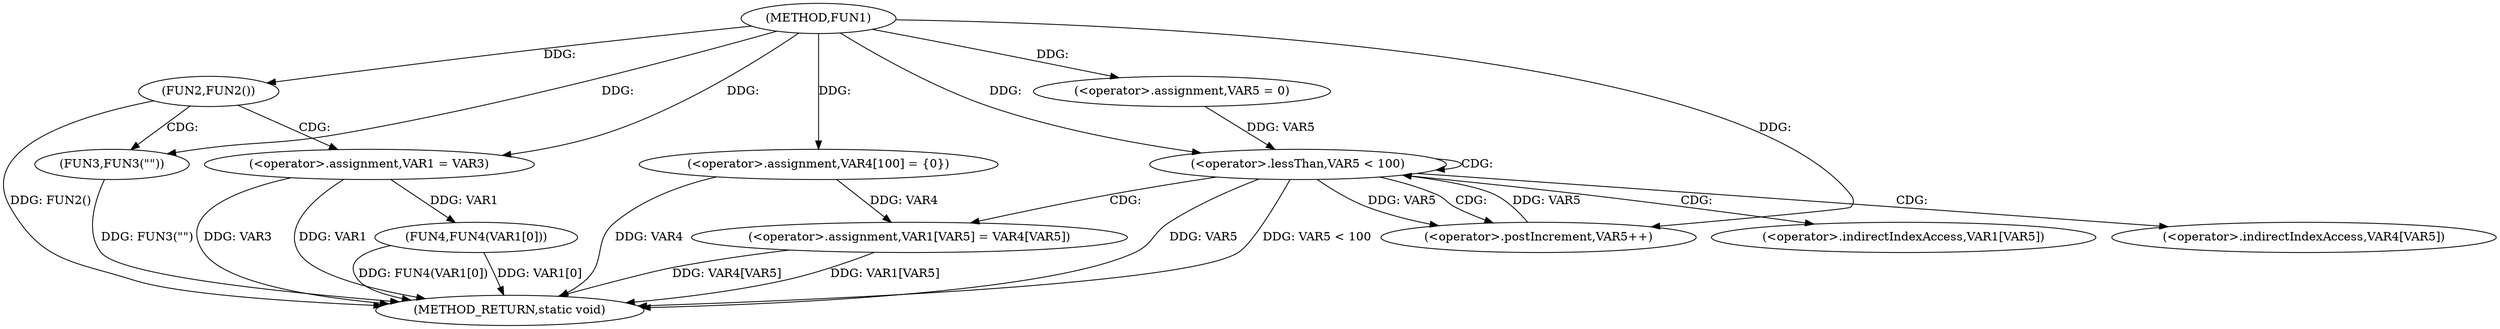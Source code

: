 digraph FUN1 {  
"1000100" [label = "(METHOD,FUN1)" ]
"1000142" [label = "(METHOD_RETURN,static void)" ]
"1000106" [label = "(FUN2,FUN2())" ]
"1000108" [label = "(FUN3,FUN3(\"\"))" ]
"1000112" [label = "(<operator>.assignment,VAR1 = VAR3)" ]
"1000117" [label = "(<operator>.assignment,VAR4[100] = {0})" ]
"1000122" [label = "(<operator>.assignment,VAR5 = 0)" ]
"1000125" [label = "(<operator>.lessThan,VAR5 < 100)" ]
"1000128" [label = "(<operator>.postIncrement,VAR5++)" ]
"1000131" [label = "(<operator>.assignment,VAR1[VAR5] = VAR4[VAR5])" ]
"1000138" [label = "(FUN4,FUN4(VAR1[0]))" ]
"1000132" [label = "(<operator>.indirectIndexAccess,VAR1[VAR5])" ]
"1000135" [label = "(<operator>.indirectIndexAccess,VAR4[VAR5])" ]
  "1000125" -> "1000142"  [ label = "DDG: VAR5"] 
  "1000125" -> "1000142"  [ label = "DDG: VAR5 < 100"] 
  "1000108" -> "1000142"  [ label = "DDG: FUN3(\"\")"] 
  "1000112" -> "1000142"  [ label = "DDG: VAR3"] 
  "1000117" -> "1000142"  [ label = "DDG: VAR4"] 
  "1000106" -> "1000142"  [ label = "DDG: FUN2()"] 
  "1000131" -> "1000142"  [ label = "DDG: VAR1[VAR5]"] 
  "1000138" -> "1000142"  [ label = "DDG: VAR1[0]"] 
  "1000131" -> "1000142"  [ label = "DDG: VAR4[VAR5]"] 
  "1000112" -> "1000142"  [ label = "DDG: VAR1"] 
  "1000138" -> "1000142"  [ label = "DDG: FUN4(VAR1[0])"] 
  "1000100" -> "1000106"  [ label = "DDG: "] 
  "1000100" -> "1000108"  [ label = "DDG: "] 
  "1000100" -> "1000112"  [ label = "DDG: "] 
  "1000100" -> "1000117"  [ label = "DDG: "] 
  "1000100" -> "1000122"  [ label = "DDG: "] 
  "1000122" -> "1000125"  [ label = "DDG: VAR5"] 
  "1000128" -> "1000125"  [ label = "DDG: VAR5"] 
  "1000100" -> "1000125"  [ label = "DDG: "] 
  "1000125" -> "1000128"  [ label = "DDG: VAR5"] 
  "1000100" -> "1000128"  [ label = "DDG: "] 
  "1000117" -> "1000131"  [ label = "DDG: VAR4"] 
  "1000112" -> "1000138"  [ label = "DDG: VAR1"] 
  "1000106" -> "1000112"  [ label = "CDG: "] 
  "1000106" -> "1000108"  [ label = "CDG: "] 
  "1000125" -> "1000132"  [ label = "CDG: "] 
  "1000125" -> "1000128"  [ label = "CDG: "] 
  "1000125" -> "1000125"  [ label = "CDG: "] 
  "1000125" -> "1000131"  [ label = "CDG: "] 
  "1000125" -> "1000135"  [ label = "CDG: "] 
}
